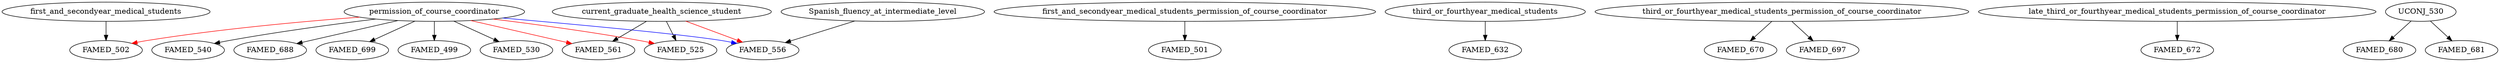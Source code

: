 digraph G {
    edge [color=black];
    permission_of_course_coordinator -> FAMED_499;
    edge [color=black];
    first_and_secondyear_medical_students_permission_of_course_coordinator -> FAMED_501;
    edge [color=black];
    first_and_secondyear_medical_students -> FAMED_502;
    edge [color=red];
    permission_of_course_coordinator -> FAMED_502;
    edge [color=black];
    current_graduate_health_science_student -> FAMED_525;
    edge [color=red];
    permission_of_course_coordinator -> FAMED_525;
    edge [color=black];
    permission_of_course_coordinator -> FAMED_530;
    edge [color=black];
    permission_of_course_coordinator -> FAMED_540;
    edge [color=black];
    Spanish_fluency_at_intermediate_level -> FAMED_556;
    edge [color=red];
    current_graduate_health_science_student -> FAMED_556;
    edge [color=blue];
    permission_of_course_coordinator -> FAMED_556;
    edge [color=black];
    current_graduate_health_science_student -> FAMED_561;
    edge [color=red];
    permission_of_course_coordinator -> FAMED_561;
    edge [color=black];
    third_or_fourthyear_medical_students -> FAMED_632;
    edge [color=black];
    third_or_fourthyear_medical_students_permission_of_course_coordinator -> FAMED_670;
    edge [color=black];
    late_third_or_fourthyear_medical_students_permission_of_course_coordinator -> FAMED_672;
    edge [color=black];
    UCONJ_530 -> FAMED_680;
    edge [color=black];
    UCONJ_530 -> FAMED_681;
    edge [color=black];
    permission_of_course_coordinator -> FAMED_688;
    edge [color=black];
    third_or_fourthyear_medical_students_permission_of_course_coordinator -> FAMED_697;
    edge [color=black];
    permission_of_course_coordinator -> FAMED_699;
}
